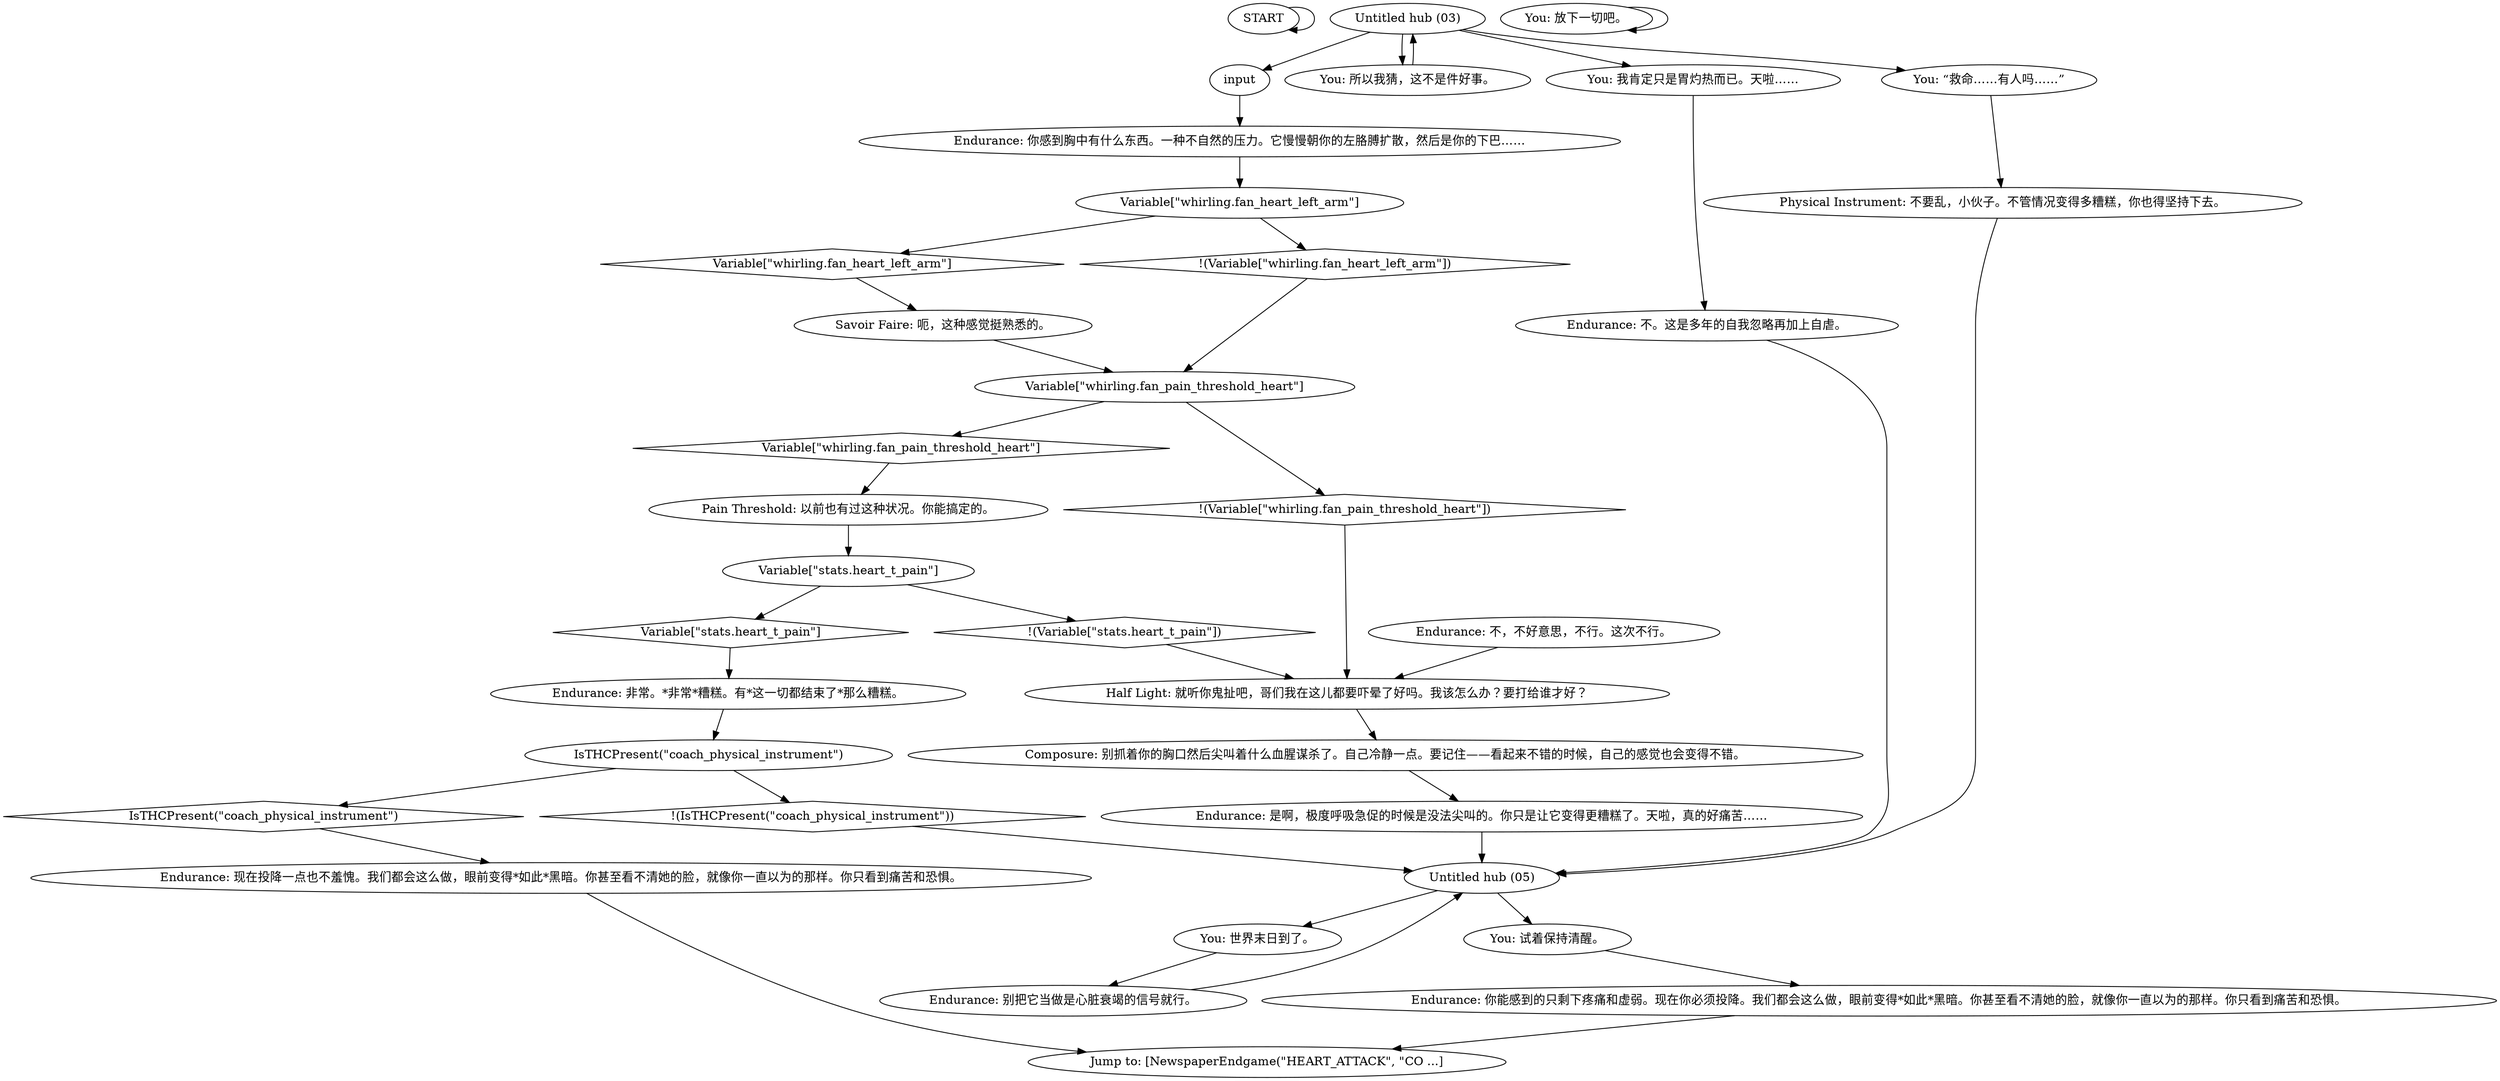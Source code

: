 # LIFELINE / HEART ATTACK
# When you lose enough Health (Endurance), you have a heart attack. This is the freebie/tutorial.
# ==================================================
digraph G {
	  0 [label="START"];
	  1 [label="input"];
	  2 [label="You: 世界末日到了。"];
	  3 [label="You: 放下一切吧。"];
	  4 [label="Endurance: 现在投降一点也不羞愧。我们都会这么做，眼前变得*如此*黑暗。你甚至看不清她的脸，就像你一直以为的那样。你只看到痛苦和恐惧。"];
	  5 [label="Physical Instrument: 不要乱，小伙子。不管情况变得多糟糕，你也得坚持下去。"];
	  6 [label="Endurance: 是啊，极度呼吸急促的时候是没法尖叫的。你只是让它变得更糟糕了。天啦，真的好痛苦……"];
	  7 [label="Untitled hub (03)"];
	  8 [label="Endurance: 非常。*非常*糟糕。有*这一切都结束了*那么糟糕。"];
	  9 [label="Endurance: 不，不好意思，不行。这次不行。"];
	  10 [label="You: 试着保持清醒。"];
	  11 [label="Variable[\"whirling.fan_heart_left_arm\"]"];
	  12 [label="Variable[\"whirling.fan_heart_left_arm\"]", shape=diamond];
	  13 [label="!(Variable[\"whirling.fan_heart_left_arm\"])", shape=diamond];
	  14 [label="Endurance: 你感到胸中有什么东西。一种不自然的压力。它慢慢朝你的左胳膊扩散，然后是你的下巴……"];
	  15 [label="Variable[\"whirling.fan_pain_threshold_heart\"]"];
	  16 [label="Variable[\"whirling.fan_pain_threshold_heart\"]", shape=diamond];
	  17 [label="!(Variable[\"whirling.fan_pain_threshold_heart\"])", shape=diamond];
	  18 [label="Endurance: 不。这是多年的自我忽略再加上自虐。"];
	  19 [label="Composure: 别抓着你的胸口然后尖叫着什么血腥谋杀了。自己冷静一点。要记住——看起来不错的时候，自己的感觉也会变得不错。"];
	  20 [label="Endurance: 你能感到的只剩下疼痛和虚弱。现在你必须投降。我们都会这么做，眼前变得*如此*黑暗。你甚至看不清她的脸，就像你一直以为的那样。你只看到痛苦和恐惧。"];
	  21 [label="You: 所以我猜，这不是件好事。"];
	  22 [label="You: 我肯定只是胃灼热而已。天啦……"];
	  23 [label="Pain Threshold: 以前也有过这种状况。你能搞定的。"];
	  24 [label="Variable[\"stats.heart_t_pain\"]"];
	  25 [label="Variable[\"stats.heart_t_pain\"]", shape=diamond];
	  26 [label="!(Variable[\"stats.heart_t_pain\"])", shape=diamond];
	  27 [label="Untitled hub (05)"];
	  28 [label="IsTHCPresent(\"coach_physical_instrument\")"];
	  29 [label="IsTHCPresent(\"coach_physical_instrument\")", shape=diamond];
	  30 [label="!(IsTHCPresent(\"coach_physical_instrument\"))", shape=diamond];
	  31 [label="You: “救命……有人吗……”"];
	  32 [label="Jump to: [NewspaperEndgame(\"HEART_ATTACK\", \"CO ...]"];
	  33 [label="Savoir Faire: 呃，这种感觉挺熟悉的。"];
	  34 [label="Endurance: 别把它当做是心脏衰竭的信号就行。"];
	  35 [label="Half Light: 就听你鬼扯吧，哥们我在这儿都要吓晕了好吗。我该怎么办？要打给谁才好？"];
	  0 -> 0
	  1 -> 14
	  2 -> 34
	  3 -> 3
	  4 -> 32
	  5 -> 27
	  6 -> 27
	  7 -> 1
	  7 -> 21
	  7 -> 22
	  7 -> 31
	  8 -> 28
	  9 -> 35
	  10 -> 20
	  11 -> 12
	  11 -> 13
	  12 -> 33
	  13 -> 15
	  14 -> 11
	  15 -> 16
	  15 -> 17
	  16 -> 23
	  17 -> 35
	  18 -> 27
	  19 -> 6
	  20 -> 32
	  21 -> 7
	  22 -> 18
	  23 -> 24
	  24 -> 25
	  24 -> 26
	  25 -> 8
	  26 -> 35
	  27 -> 10
	  27 -> 2
	  28 -> 29
	  28 -> 30
	  29 -> 4
	  30 -> 27
	  31 -> 5
	  33 -> 15
	  34 -> 27
	  35 -> 19
}

